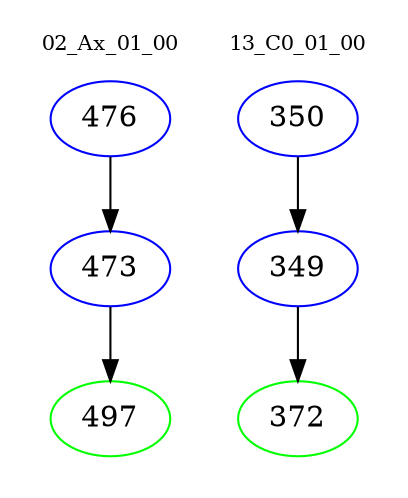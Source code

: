digraph{
subgraph cluster_0 {
color = white
label = "02_Ax_01_00";
fontsize=10;
T0_476 [label="476", color="blue"]
T0_476 -> T0_473 [color="black"]
T0_473 [label="473", color="blue"]
T0_473 -> T0_497 [color="black"]
T0_497 [label="497", color="green"]
}
subgraph cluster_1 {
color = white
label = "13_C0_01_00";
fontsize=10;
T1_350 [label="350", color="blue"]
T1_350 -> T1_349 [color="black"]
T1_349 [label="349", color="blue"]
T1_349 -> T1_372 [color="black"]
T1_372 [label="372", color="green"]
}
}
